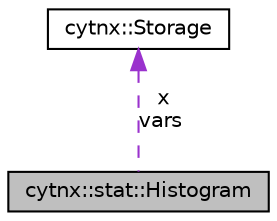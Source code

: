 digraph "cytnx::stat::Histogram"
{
  edge [fontname="Helvetica",fontsize="10",labelfontname="Helvetica",labelfontsize="10"];
  node [fontname="Helvetica",fontsize="10",shape=record];
  Node1 [label="cytnx::stat::Histogram",height=0.2,width=0.4,color="black", fillcolor="grey75", style="filled", fontcolor="black"];
  Node2 -> Node1 [dir="back",color="darkorchid3",fontsize="10",style="dashed",label=" x\nvars" ,fontname="Helvetica"];
  Node2 [label="cytnx::Storage",height=0.2,width=0.4,color="black", fillcolor="white", style="filled",URL="$classcytnx_1_1Storage.html",tooltip="an memeory storage with multi-type/multi-device support "];
}

